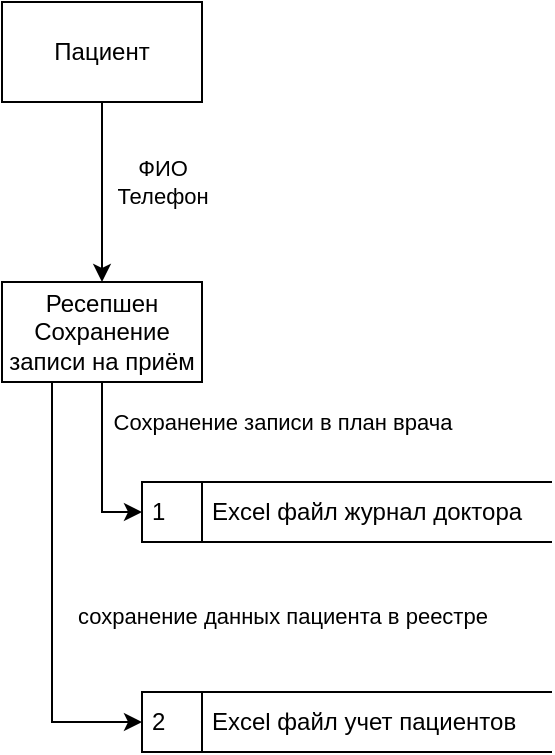 <mxfile version="26.0.9" pages="4">
  <diagram name="запись пациентов" id="dXkWFQ4sz02B5Kfqb-vW">
    <mxGraphModel dx="952" dy="854" grid="1" gridSize="10" guides="1" tooltips="1" connect="1" arrows="1" fold="1" page="1" pageScale="1" pageWidth="827" pageHeight="1169" math="0" shadow="0">
      <root>
        <mxCell id="0" />
        <mxCell id="1" parent="0" />
        <mxCell id="xnBFs1PD6Lo2B91RnYuA-6" style="edgeStyle=orthogonalEdgeStyle;rounded=0;orthogonalLoop=1;jettySize=auto;html=1;exitX=0.5;exitY=1;exitDx=0;exitDy=0;entryX=0.5;entryY=0;entryDx=0;entryDy=0;" edge="1" parent="1" source="xnBFs1PD6Lo2B91RnYuA-2" target="xnBFs1PD6Lo2B91RnYuA-4">
          <mxGeometry relative="1" as="geometry" />
        </mxCell>
        <mxCell id="xnBFs1PD6Lo2B91RnYuA-7" value="ФИО&lt;br&gt;Телефон" style="edgeLabel;html=1;align=center;verticalAlign=middle;resizable=0;points=[];" vertex="1" connectable="0" parent="xnBFs1PD6Lo2B91RnYuA-6">
          <mxGeometry x="-0.267" y="2" relative="1" as="geometry">
            <mxPoint x="28" y="7" as="offset" />
          </mxGeometry>
        </mxCell>
        <mxCell id="xnBFs1PD6Lo2B91RnYuA-2" value="Пациент" style="html=1;dashed=0;whiteSpace=wrap;imageAspect=1;container=0;" vertex="1" parent="1">
          <mxGeometry x="110" y="210" width="100" height="50" as="geometry" />
        </mxCell>
        <mxCell id="xnBFs1PD6Lo2B91RnYuA-3" value="1&lt;span style=&quot;white-space: pre;&quot;&gt;&#x9;&lt;/span&gt;&amp;nbsp;Excel файл журнал доктора" style="html=1;dashed=0;whiteSpace=wrap;shape=mxgraph.dfd.dataStoreID;align=left;spacingLeft=3;points=[[0,0],[0.5,0],[1,0],[0,0.5],[1,0.5],[0,1],[0.5,1],[1,1]];perimeterSpacing=0;" vertex="1" parent="1">
          <mxGeometry x="180" y="450" width="205" height="30" as="geometry" />
        </mxCell>
        <mxCell id="xnBFs1PD6Lo2B91RnYuA-9" style="edgeStyle=orthogonalEdgeStyle;rounded=0;orthogonalLoop=1;jettySize=auto;html=1;exitX=0.5;exitY=1;exitDx=0;exitDy=0;entryX=0;entryY=0.5;entryDx=0;entryDy=0;" edge="1" parent="1" source="xnBFs1PD6Lo2B91RnYuA-4" target="xnBFs1PD6Lo2B91RnYuA-3">
          <mxGeometry relative="1" as="geometry" />
        </mxCell>
        <mxCell id="xnBFs1PD6Lo2B91RnYuA-12" value="Сохранение записи в план врача" style="edgeLabel;html=1;align=center;verticalAlign=middle;resizable=0;points=[];" vertex="1" connectable="0" parent="xnBFs1PD6Lo2B91RnYuA-9">
          <mxGeometry x="-0.529" y="2" relative="1" as="geometry">
            <mxPoint x="88" as="offset" />
          </mxGeometry>
        </mxCell>
        <mxCell id="xnBFs1PD6Lo2B91RnYuA-11" style="edgeStyle=orthogonalEdgeStyle;rounded=0;orthogonalLoop=1;jettySize=auto;html=1;exitX=0.25;exitY=1;exitDx=0;exitDy=0;entryX=0;entryY=0.5;entryDx=0;entryDy=0;" edge="1" parent="1" source="xnBFs1PD6Lo2B91RnYuA-4" target="xnBFs1PD6Lo2B91RnYuA-10">
          <mxGeometry relative="1" as="geometry" />
        </mxCell>
        <mxCell id="xnBFs1PD6Lo2B91RnYuA-13" value="сохранение данных пациента в реестре" style="edgeLabel;html=1;align=center;verticalAlign=middle;resizable=0;points=[];" vertex="1" connectable="0" parent="xnBFs1PD6Lo2B91RnYuA-11">
          <mxGeometry x="0.088" y="3" relative="1" as="geometry">
            <mxPoint x="112" as="offset" />
          </mxGeometry>
        </mxCell>
        <mxCell id="xnBFs1PD6Lo2B91RnYuA-4" value="Ресепшен&lt;br&gt;Сохранение записи на приём" style="html=1;dashed=0;whiteSpace=wrap;imageAspect=1;container=0;" vertex="1" parent="1">
          <mxGeometry x="110" y="350" width="100" height="50" as="geometry" />
        </mxCell>
        <mxCell id="xnBFs1PD6Lo2B91RnYuA-10" value="2&lt;span style=&quot;white-space: pre;&quot;&gt;&#x9;&lt;/span&gt;&amp;nbsp;Excel файл учет пациентов" style="html=1;dashed=0;whiteSpace=wrap;shape=mxgraph.dfd.dataStoreID;align=left;spacingLeft=3;points=[[0,0],[0.5,0],[1,0],[0,0.5],[1,0.5],[0,1],[0.5,1],[1,1]];perimeterSpacing=0;" vertex="1" parent="1">
          <mxGeometry x="180" y="555" width="205" height="30" as="geometry" />
        </mxCell>
      </root>
    </mxGraphModel>
  </diagram>
  <diagram id="-HbRG829IuS17CD2jrHu" name="приём пациентов">
    <mxGraphModel dx="952" dy="854" grid="1" gridSize="10" guides="1" tooltips="1" connect="1" arrows="1" fold="1" page="1" pageScale="1" pageWidth="827" pageHeight="1169" math="0" shadow="0">
      <root>
        <mxCell id="0" />
        <mxCell id="1" parent="0" />
        <mxCell id="HYdbM41T2x9oAJvyUpor-1" style="edgeStyle=orthogonalEdgeStyle;rounded=0;orthogonalLoop=1;jettySize=auto;html=1;exitX=0.5;exitY=1;exitDx=0;exitDy=0;entryX=0.5;entryY=0;entryDx=0;entryDy=0;" edge="1" parent="1" source="HYdbM41T2x9oAJvyUpor-3" target="HYdbM41T2x9oAJvyUpor-9">
          <mxGeometry relative="1" as="geometry" />
        </mxCell>
        <mxCell id="HYdbM41T2x9oAJvyUpor-2" value="ФИО&lt;br&gt;Телефон&lt;br&gt;email&lt;br&gt;дата рождения&lt;br&gt;(!) согласие на обработку данных&lt;div&gt;место работы/учебы&lt;/div&gt;&lt;div&gt;хронические заболевания&lt;/div&gt;&lt;div&gt;адрес прописки&lt;/div&gt;" style="edgeLabel;html=1;align=center;verticalAlign=middle;resizable=0;points=[];" vertex="1" connectable="0" parent="HYdbM41T2x9oAJvyUpor-1">
          <mxGeometry x="-0.267" y="2" relative="1" as="geometry">
            <mxPoint x="108" y="7" as="offset" />
          </mxGeometry>
        </mxCell>
        <mxCell id="HYdbM41T2x9oAJvyUpor-3" value="Пациент" style="html=1;dashed=0;whiteSpace=wrap;imageAspect=1;container=0;" vertex="1" parent="1">
          <mxGeometry x="110" y="140" width="100" height="50" as="geometry" />
        </mxCell>
        <mxCell id="HYdbM41T2x9oAJvyUpor-7" style="edgeStyle=orthogonalEdgeStyle;rounded=0;orthogonalLoop=1;jettySize=auto;html=1;exitX=0.75;exitY=1;exitDx=0;exitDy=0;entryX=0;entryY=0.5;entryDx=0;entryDy=0;" edge="1" parent="1" source="HYdbM41T2x9oAJvyUpor-9" target="HYdbM41T2x9oAJvyUpor-10">
          <mxGeometry relative="1" as="geometry" />
        </mxCell>
        <mxCell id="HYdbM41T2x9oAJvyUpor-8" value="добавление/обновление данных &lt;br&gt;пациента в реестре" style="edgeLabel;html=1;align=center;verticalAlign=middle;resizable=0;points=[];" vertex="1" connectable="0" parent="HYdbM41T2x9oAJvyUpor-7">
          <mxGeometry x="0.088" y="3" relative="1" as="geometry">
            <mxPoint x="105" y="-29" as="offset" />
          </mxGeometry>
        </mxCell>
        <mxCell id="mqmYWzvQOdp8NHJ-cPJi-1" style="edgeStyle=orthogonalEdgeStyle;rounded=0;orthogonalLoop=1;jettySize=auto;html=1;exitX=0.5;exitY=1;exitDx=0;exitDy=0;entryX=0;entryY=0.5;entryDx=0;entryDy=0;" edge="1" parent="1" source="HYdbM41T2x9oAJvyUpor-9" target="HYdbM41T2x9oAJvyUpor-11">
          <mxGeometry relative="1" as="geometry" />
        </mxCell>
        <mxCell id="mqmYWzvQOdp8NHJ-cPJi-2" value="скан согласия на обработку данных&lt;br&gt;скан договора о предоставлении услуг&lt;br&gt;скан паспорта ?" style="edgeLabel;html=1;align=center;verticalAlign=middle;resizable=0;points=[];" vertex="1" connectable="0" parent="mqmYWzvQOdp8NHJ-cPJi-1">
          <mxGeometry x="0.2" y="4" relative="1" as="geometry">
            <mxPoint x="106" y="15" as="offset" />
          </mxGeometry>
        </mxCell>
        <mxCell id="mqmYWzvQOdp8NHJ-cPJi-5" value="" style="edgeStyle=orthogonalEdgeStyle;rounded=0;orthogonalLoop=1;jettySize=auto;html=1;" edge="1" parent="1" source="HYdbM41T2x9oAJvyUpor-9" target="mqmYWzvQOdp8NHJ-cPJi-4">
          <mxGeometry relative="1" as="geometry" />
        </mxCell>
        <mxCell id="HYdbM41T2x9oAJvyUpor-9" value="Ресепшен&lt;br&gt;Оформление документов на приём" style="html=1;dashed=0;whiteSpace=wrap;imageAspect=1;container=0;" vertex="1" parent="1">
          <mxGeometry x="85" y="350" width="150" height="50" as="geometry" />
        </mxCell>
        <mxCell id="HYdbM41T2x9oAJvyUpor-10" value="1&lt;span style=&quot;white-space: pre;&quot;&gt;&#x9;&lt;/span&gt;&amp;nbsp;Excel файл учет пациентов" style="html=1;dashed=0;whiteSpace=wrap;shape=mxgraph.dfd.dataStoreID;align=left;spacingLeft=3;points=[[0,0],[0.5,0],[1,0],[0,0.5],[1,0.5],[0,1],[0.5,1],[1,1]];perimeterSpacing=0;" vertex="1" parent="1">
          <mxGeometry x="220" y="470" width="205" height="30" as="geometry" />
        </mxCell>
        <mxCell id="HYdbM41T2x9oAJvyUpor-11" value="2&lt;span style=&quot;white-space: pre;&quot;&gt;&#x9;&lt;/span&gt;&amp;nbsp;Папка файлов конкретного пациента" style="html=1;dashed=0;whiteSpace=wrap;shape=mxgraph.dfd.dataStoreID;align=left;spacingLeft=3;points=[[0,0],[0.5,0],[1,0],[0,0.5],[1,0.5],[0,1],[0.5,1],[1,1]];perimeterSpacing=0;" vertex="1" parent="1">
          <mxGeometry x="180" y="590" width="250" height="30" as="geometry" />
        </mxCell>
        <mxCell id="v6O8DUXdKT_pw9mJ8Zb6-1" style="edgeStyle=orthogonalEdgeStyle;rounded=0;orthogonalLoop=1;jettySize=auto;html=1;exitX=0.5;exitY=1;exitDx=0;exitDy=0;entryX=0;entryY=0.5;entryDx=0;entryDy=0;" edge="1" parent="1" source="mqmYWzvQOdp8NHJ-cPJi-4" target="mqmYWzvQOdp8NHJ-cPJi-7">
          <mxGeometry relative="1" as="geometry" />
        </mxCell>
        <mxCell id="v6O8DUXdKT_pw9mJ8Zb6-2" value="Чтение данных про записанных к врачу пациентов&lt;br&gt;Отметки о приёме пациента в своём журнале" style="edgeLabel;html=1;align=center;verticalAlign=middle;resizable=0;points=[];" vertex="1" connectable="0" parent="v6O8DUXdKT_pw9mJ8Zb6-1">
          <mxGeometry x="-0.38" y="5" relative="1" as="geometry">
            <mxPoint x="145" as="offset" />
          </mxGeometry>
        </mxCell>
        <mxCell id="v6O8DUXdKT_pw9mJ8Zb6-5" style="edgeStyle=orthogonalEdgeStyle;rounded=0;orthogonalLoop=1;jettySize=auto;html=1;exitX=0.25;exitY=1;exitDx=0;exitDy=0;entryX=0;entryY=0.5;entryDx=0;entryDy=0;" edge="1" parent="1" source="mqmYWzvQOdp8NHJ-cPJi-4" target="v6O8DUXdKT_pw9mJ8Zb6-3">
          <mxGeometry relative="1" as="geometry" />
        </mxCell>
        <mxCell id="v6O8DUXdKT_pw9mJ8Zb6-6" value="Запись и чтение данных по пациенту&lt;br&gt;Медицинская карта, анализы и т.д." style="edgeLabel;html=1;align=center;verticalAlign=middle;resizable=0;points=[];" vertex="1" connectable="0" parent="v6O8DUXdKT_pw9mJ8Zb6-5">
          <mxGeometry x="0.031" y="1" relative="1" as="geometry">
            <mxPoint x="109" y="31" as="offset" />
          </mxGeometry>
        </mxCell>
        <mxCell id="v6O8DUXdKT_pw9mJ8Zb6-9" value="" style="edgeStyle=orthogonalEdgeStyle;rounded=0;orthogonalLoop=1;jettySize=auto;html=1;" edge="1" parent="1" source="mqmYWzvQOdp8NHJ-cPJi-4" target="v6O8DUXdKT_pw9mJ8Zb6-8">
          <mxGeometry relative="1" as="geometry" />
        </mxCell>
        <mxCell id="mqmYWzvQOdp8NHJ-cPJi-4" value="Врач&lt;br&gt;Приём пациента" style="whiteSpace=wrap;html=1;dashed=0;" vertex="1" parent="1">
          <mxGeometry x="500" y="345" width="120" height="60" as="geometry" />
        </mxCell>
        <mxCell id="mqmYWzvQOdp8NHJ-cPJi-7" value="3&lt;span style=&quot;white-space: pre;&quot;&gt;&#x9;&lt;/span&gt;&amp;nbsp;Excel файл журнал доктора" style="html=1;dashed=0;whiteSpace=wrap;shape=mxgraph.dfd.dataStoreID;align=left;spacingLeft=3;points=[[0,0],[0.5,0],[1,0],[0,0.5],[1,0.5],[0,1],[0.5,1],[1,1]];perimeterSpacing=0;" vertex="1" parent="1">
          <mxGeometry x="580" y="470" width="205" height="30" as="geometry" />
        </mxCell>
        <mxCell id="v6O8DUXdKT_pw9mJ8Zb6-3" value="2&lt;span style=&quot;white-space: pre;&quot;&gt;&#x9;&lt;/span&gt;&amp;nbsp;Папка файлов конкретного пациента" style="html=1;dashed=0;whiteSpace=wrap;shape=mxgraph.dfd.dataStoreID;align=left;spacingLeft=3;points=[[0,0],[0.5,0],[1,0],[0,0.5],[1,0.5],[0,1],[0.5,1],[1,1]];perimeterSpacing=0;" vertex="1" parent="1">
          <mxGeometry x="580" y="600" width="260" height="30" as="geometry" />
        </mxCell>
        <mxCell id="v6O8DUXdKT_pw9mJ8Zb6-13" style="edgeStyle=orthogonalEdgeStyle;rounded=0;orthogonalLoop=1;jettySize=auto;html=1;exitX=0.5;exitY=1;exitDx=0;exitDy=0;entryX=0;entryY=0.5;entryDx=0;entryDy=0;" edge="1" parent="1" source="v6O8DUXdKT_pw9mJ8Zb6-8" target="v6O8DUXdKT_pw9mJ8Zb6-11">
          <mxGeometry relative="1" as="geometry" />
        </mxCell>
        <mxCell id="v6O8DUXdKT_pw9mJ8Zb6-14" value="Данные об оплате приёма пациентом&lt;br&gt;сохраняются с помощью ККМ" style="edgeLabel;html=1;align=center;verticalAlign=middle;resizable=0;points=[];" vertex="1" connectable="0" parent="v6O8DUXdKT_pw9mJ8Zb6-13">
          <mxGeometry x="-0.48" y="2" relative="1" as="geometry">
            <mxPoint x="108" y="9" as="offset" />
          </mxGeometry>
        </mxCell>
        <mxCell id="v6O8DUXdKT_pw9mJ8Zb6-15" style="edgeStyle=orthogonalEdgeStyle;rounded=0;orthogonalLoop=1;jettySize=auto;html=1;exitX=0.25;exitY=1;exitDx=0;exitDy=0;entryX=0;entryY=0.5;entryDx=0;entryDy=0;" edge="1" parent="1" source="v6O8DUXdKT_pw9mJ8Zb6-8" target="v6O8DUXdKT_pw9mJ8Zb6-12">
          <mxGeometry relative="1" as="geometry" />
        </mxCell>
        <mxCell id="v6O8DUXdKT_pw9mJ8Zb6-16" value="Учет оплаты пациента" style="edgeLabel;html=1;align=center;verticalAlign=middle;resizable=0;points=[];" vertex="1" connectable="0" parent="v6O8DUXdKT_pw9mJ8Zb6-15">
          <mxGeometry x="0.127" y="1" relative="1" as="geometry">
            <mxPoint x="69" y="17" as="offset" />
          </mxGeometry>
        </mxCell>
        <mxCell id="v6O8DUXdKT_pw9mJ8Zb6-8" value="Кассир&lt;br&gt;Получение оплаты за приём" style="whiteSpace=wrap;html=1;dashed=0;" vertex="1" parent="1">
          <mxGeometry x="930" y="345" width="120" height="60" as="geometry" />
        </mxCell>
        <mxCell id="v6O8DUXdKT_pw9mJ8Zb6-11" value="4&lt;span style=&quot;white-space: pre;&quot;&gt;&#x9;&lt;/span&gt;&amp;nbsp;1С Бухгалтерия" style="html=1;dashed=0;whiteSpace=wrap;shape=mxgraph.dfd.dataStoreID;align=left;spacingLeft=3;points=[[0,0],[0.5,0],[1,0],[0,0.5],[1,0.5],[0,1],[0.5,1],[1,1]];perimeterSpacing=0;" vertex="1" parent="1">
          <mxGeometry x="1010" y="470" width="205" height="30" as="geometry" />
        </mxCell>
        <mxCell id="v6O8DUXdKT_pw9mJ8Zb6-12" value="5&lt;span style=&quot;white-space: pre;&quot;&gt;&#x9;&lt;/span&gt;&amp;nbsp;Excel файл учета оплат" style="html=1;dashed=0;whiteSpace=wrap;shape=mxgraph.dfd.dataStoreID;align=left;spacingLeft=3;points=[[0,0],[0.5,0],[1,0],[0,0.5],[1,0.5],[0,1],[0.5,1],[1,1]];perimeterSpacing=0;" vertex="1" parent="1">
          <mxGeometry x="1010" y="585" width="205" height="30" as="geometry" />
        </mxCell>
        <mxCell id="v6O8DUXdKT_pw9mJ8Zb6-17" value="Судя по текстовому описанию это есть, хоть и не нарисовано на схеме C4" style="text;html=1;align=center;verticalAlign=middle;whiteSpace=wrap;rounded=0;fillColor=#f8cecc;strokeColor=#b85450;" vertex="1" parent="1">
          <mxGeometry x="1241" y="540" width="129" height="100" as="geometry" />
        </mxCell>
      </root>
    </mxGraphModel>
  </diagram>
  <diagram id="JenX6ajOKu8eE8n-qjug" name="проведение анализов">
    <mxGraphModel dx="952" dy="854" grid="1" gridSize="10" guides="1" tooltips="1" connect="1" arrows="1" fold="1" page="1" pageScale="1" pageWidth="827" pageHeight="1169" math="0" shadow="0">
      <root>
        <mxCell id="0" />
        <mxCell id="1" parent="0" />
        <mxCell id="KoPGCP5wifxNx0dyGSkN-1" style="edgeStyle=orthogonalEdgeStyle;rounded=0;orthogonalLoop=1;jettySize=auto;html=1;exitX=0.5;exitY=1;exitDx=0;exitDy=0;entryX=0.5;entryY=0;entryDx=0;entryDy=0;" edge="1" parent="1" source="KoPGCP5wifxNx0dyGSkN-3" target="KoPGCP5wifxNx0dyGSkN-9">
          <mxGeometry relative="1" as="geometry" />
        </mxCell>
        <mxCell id="KoPGCP5wifxNx0dyGSkN-2" value="ФИО&lt;br&gt;Телефон&lt;br&gt;email&lt;br&gt;дата рождения&lt;br&gt;(!) согласие на обработку данных&lt;div&gt;место работы/учебы&lt;/div&gt;&lt;div&gt;хронические заболевания&lt;/div&gt;&lt;div&gt;адрес прописки&lt;/div&gt;" style="edgeLabel;html=1;align=center;verticalAlign=middle;resizable=0;points=[];" vertex="1" connectable="0" parent="KoPGCP5wifxNx0dyGSkN-1">
          <mxGeometry x="-0.267" y="2" relative="1" as="geometry">
            <mxPoint x="108" y="7" as="offset" />
          </mxGeometry>
        </mxCell>
        <mxCell id="KoPGCP5wifxNx0dyGSkN-3" value="Пациент" style="html=1;dashed=0;whiteSpace=wrap;imageAspect=1;container=0;" vertex="1" parent="1">
          <mxGeometry x="110" y="140" width="100" height="50" as="geometry" />
        </mxCell>
        <mxCell id="KoPGCP5wifxNx0dyGSkN-4" style="edgeStyle=orthogonalEdgeStyle;rounded=0;orthogonalLoop=1;jettySize=auto;html=1;exitX=0.75;exitY=1;exitDx=0;exitDy=0;entryX=0;entryY=0.5;entryDx=0;entryDy=0;" edge="1" parent="1" source="KoPGCP5wifxNx0dyGSkN-9" target="KoPGCP5wifxNx0dyGSkN-10">
          <mxGeometry relative="1" as="geometry" />
        </mxCell>
        <mxCell id="KoPGCP5wifxNx0dyGSkN-5" value="добавление/обновление данных &lt;br&gt;пациента в реестре" style="edgeLabel;html=1;align=center;verticalAlign=middle;resizable=0;points=[];" vertex="1" connectable="0" parent="KoPGCP5wifxNx0dyGSkN-4">
          <mxGeometry x="0.088" y="3" relative="1" as="geometry">
            <mxPoint x="105" y="-29" as="offset" />
          </mxGeometry>
        </mxCell>
        <mxCell id="KoPGCP5wifxNx0dyGSkN-6" style="edgeStyle=orthogonalEdgeStyle;rounded=0;orthogonalLoop=1;jettySize=auto;html=1;exitX=0.5;exitY=1;exitDx=0;exitDy=0;entryX=0;entryY=0.5;entryDx=0;entryDy=0;" edge="1" parent="1" source="KoPGCP5wifxNx0dyGSkN-9" target="KoPGCP5wifxNx0dyGSkN-11">
          <mxGeometry relative="1" as="geometry" />
        </mxCell>
        <mxCell id="KoPGCP5wifxNx0dyGSkN-7" value="скан согласия на обработку данных&lt;br&gt;скан договора о предоставлении услуг&lt;br&gt;скан паспорта ?" style="edgeLabel;html=1;align=center;verticalAlign=middle;resizable=0;points=[];" vertex="1" connectable="0" parent="KoPGCP5wifxNx0dyGSkN-6">
          <mxGeometry x="0.2" y="4" relative="1" as="geometry">
            <mxPoint x="106" y="15" as="offset" />
          </mxGeometry>
        </mxCell>
        <mxCell id="KoPGCP5wifxNx0dyGSkN-8" value="" style="edgeStyle=orthogonalEdgeStyle;rounded=0;orthogonalLoop=1;jettySize=auto;html=1;" edge="1" parent="1" source="KoPGCP5wifxNx0dyGSkN-9" target="KoPGCP5wifxNx0dyGSkN-17">
          <mxGeometry relative="1" as="geometry" />
        </mxCell>
        <mxCell id="KoPGCP5wifxNx0dyGSkN-9" value="Ресепшен&lt;br&gt;Оформление документов на анализ" style="html=1;dashed=0;whiteSpace=wrap;imageAspect=1;container=0;" vertex="1" parent="1">
          <mxGeometry x="85" y="350" width="150" height="50" as="geometry" />
        </mxCell>
        <mxCell id="KoPGCP5wifxNx0dyGSkN-10" value="1&lt;span style=&quot;white-space: pre;&quot;&gt;&#x9;&lt;/span&gt;&amp;nbsp;Excel файл учет пациентов" style="html=1;dashed=0;whiteSpace=wrap;shape=mxgraph.dfd.dataStoreID;align=left;spacingLeft=3;points=[[0,0],[0.5,0],[1,0],[0,0.5],[1,0.5],[0,1],[0.5,1],[1,1]];perimeterSpacing=0;" vertex="1" parent="1">
          <mxGeometry x="220" y="470" width="205" height="30" as="geometry" />
        </mxCell>
        <mxCell id="KoPGCP5wifxNx0dyGSkN-11" value="2&lt;span style=&quot;white-space: pre;&quot;&gt;&#x9;&lt;/span&gt;&amp;nbsp;Папка файлов конкретного пациента" style="html=1;dashed=0;whiteSpace=wrap;shape=mxgraph.dfd.dataStoreID;align=left;spacingLeft=3;points=[[0,0],[0.5,0],[1,0],[0,0.5],[1,0.5],[0,1],[0.5,1],[1,1]];perimeterSpacing=0;" vertex="1" parent="1">
          <mxGeometry x="180" y="590" width="250" height="30" as="geometry" />
        </mxCell>
        <mxCell id="KoPGCP5wifxNx0dyGSkN-12" style="edgeStyle=orthogonalEdgeStyle;rounded=0;orthogonalLoop=1;jettySize=auto;html=1;exitX=0.5;exitY=1;exitDx=0;exitDy=0;entryX=0;entryY=0.5;entryDx=0;entryDy=0;" edge="1" parent="1" source="KoPGCP5wifxNx0dyGSkN-17" target="KoPGCP5wifxNx0dyGSkN-18">
          <mxGeometry relative="1" as="geometry" />
        </mxCell>
        <mxCell id="KoPGCP5wifxNx0dyGSkN-13" value="Чтение данных про записанных к врачу пациентов&lt;br&gt;Отметки о приёме пациента в своём журнале" style="edgeLabel;html=1;align=center;verticalAlign=middle;resizable=0;points=[];" vertex="1" connectable="0" parent="KoPGCP5wifxNx0dyGSkN-12">
          <mxGeometry x="-0.38" y="5" relative="1" as="geometry">
            <mxPoint x="145" as="offset" />
          </mxGeometry>
        </mxCell>
        <mxCell id="KoPGCP5wifxNx0dyGSkN-14" style="edgeStyle=orthogonalEdgeStyle;rounded=0;orthogonalLoop=1;jettySize=auto;html=1;exitX=0.25;exitY=1;exitDx=0;exitDy=0;entryX=0;entryY=0.5;entryDx=0;entryDy=0;" edge="1" parent="1" source="KoPGCP5wifxNx0dyGSkN-17" target="KoPGCP5wifxNx0dyGSkN-19">
          <mxGeometry relative="1" as="geometry" />
        </mxCell>
        <mxCell id="KoPGCP5wifxNx0dyGSkN-15" value="Запись и чтение данных по пациенту&lt;br&gt;Медицинская карта, анализы и т.д." style="edgeLabel;html=1;align=center;verticalAlign=middle;resizable=0;points=[];" vertex="1" connectable="0" parent="KoPGCP5wifxNx0dyGSkN-14">
          <mxGeometry x="0.031" y="1" relative="1" as="geometry">
            <mxPoint x="109" y="31" as="offset" />
          </mxGeometry>
        </mxCell>
        <mxCell id="KoPGCP5wifxNx0dyGSkN-16" value="" style="edgeStyle=orthogonalEdgeStyle;rounded=0;orthogonalLoop=1;jettySize=auto;html=1;" edge="1" parent="1" source="KoPGCP5wifxNx0dyGSkN-17" target="KoPGCP5wifxNx0dyGSkN-24">
          <mxGeometry relative="1" as="geometry" />
        </mxCell>
        <mxCell id="KoPGCP5wifxNx0dyGSkN-29" style="edgeStyle=orthogonalEdgeStyle;rounded=0;orthogonalLoop=1;jettySize=auto;html=1;exitX=0.25;exitY=1;exitDx=0;exitDy=0;entryX=0;entryY=0.5;entryDx=0;entryDy=0;" edge="1" parent="1" source="KoPGCP5wifxNx0dyGSkN-17" target="KoPGCP5wifxNx0dyGSkN-28">
          <mxGeometry relative="1" as="geometry" />
        </mxCell>
        <mxCell id="KoPGCP5wifxNx0dyGSkN-30" value="Отметка о взятии материала для анализа&lt;br&gt;Информация какой анализ нужно провести на этом материале" style="edgeLabel;html=1;align=center;verticalAlign=middle;resizable=0;points=[];" vertex="1" connectable="0" parent="KoPGCP5wifxNx0dyGSkN-29">
          <mxGeometry x="0.453" y="1" relative="1" as="geometry">
            <mxPoint x="179" as="offset" />
          </mxGeometry>
        </mxCell>
        <mxCell id="KoPGCP5wifxNx0dyGSkN-35" style="edgeStyle=orthogonalEdgeStyle;rounded=0;orthogonalLoop=1;jettySize=auto;html=1;exitX=0.5;exitY=0;exitDx=0;exitDy=0;entryX=0;entryY=0.5;entryDx=0;entryDy=0;" edge="1" parent="1" source="KoPGCP5wifxNx0dyGSkN-17" target="KoPGCP5wifxNx0dyGSkN-33">
          <mxGeometry relative="1" as="geometry" />
        </mxCell>
        <mxCell id="KoPGCP5wifxNx0dyGSkN-17" value="Врач&lt;br&gt;Взятие материала для анализа" style="whiteSpace=wrap;html=1;dashed=0;" vertex="1" parent="1">
          <mxGeometry x="500" y="345" width="120" height="60" as="geometry" />
        </mxCell>
        <mxCell id="KoPGCP5wifxNx0dyGSkN-18" value="3&lt;span style=&quot;white-space: pre;&quot;&gt;&#x9;&lt;/span&gt;&amp;nbsp;Excel файл журнал доктора" style="html=1;dashed=0;whiteSpace=wrap;shape=mxgraph.dfd.dataStoreID;align=left;spacingLeft=3;points=[[0,0],[0.5,0],[1,0],[0,0.5],[1,0.5],[0,1],[0.5,1],[1,1]];perimeterSpacing=0;" vertex="1" parent="1">
          <mxGeometry x="580" y="470" width="205" height="30" as="geometry" />
        </mxCell>
        <mxCell id="KoPGCP5wifxNx0dyGSkN-19" value="2&lt;span style=&quot;white-space: pre;&quot;&gt;&#x9;&lt;/span&gt;&amp;nbsp;Папка файлов конкретного пациента" style="html=1;dashed=0;whiteSpace=wrap;shape=mxgraph.dfd.dataStoreID;align=left;spacingLeft=3;points=[[0,0],[0.5,0],[1,0],[0,0.5],[1,0.5],[0,1],[0.5,1],[1,1]];perimeterSpacing=0;" vertex="1" parent="1">
          <mxGeometry x="580" y="600" width="260" height="30" as="geometry" />
        </mxCell>
        <mxCell id="KoPGCP5wifxNx0dyGSkN-20" style="edgeStyle=orthogonalEdgeStyle;rounded=0;orthogonalLoop=1;jettySize=auto;html=1;exitX=0.5;exitY=1;exitDx=0;exitDy=0;entryX=0;entryY=0.5;entryDx=0;entryDy=0;" edge="1" parent="1" source="KoPGCP5wifxNx0dyGSkN-24" target="KoPGCP5wifxNx0dyGSkN-25">
          <mxGeometry relative="1" as="geometry" />
        </mxCell>
        <mxCell id="KoPGCP5wifxNx0dyGSkN-21" value="Данные об оплате приёма пациентом&lt;br&gt;сохраняются с помощью ККМ" style="edgeLabel;html=1;align=center;verticalAlign=middle;resizable=0;points=[];" vertex="1" connectable="0" parent="KoPGCP5wifxNx0dyGSkN-20">
          <mxGeometry x="-0.48" y="2" relative="1" as="geometry">
            <mxPoint x="108" y="9" as="offset" />
          </mxGeometry>
        </mxCell>
        <mxCell id="KoPGCP5wifxNx0dyGSkN-22" style="edgeStyle=orthogonalEdgeStyle;rounded=0;orthogonalLoop=1;jettySize=auto;html=1;exitX=0.25;exitY=1;exitDx=0;exitDy=0;entryX=0;entryY=0.5;entryDx=0;entryDy=0;" edge="1" parent="1" source="KoPGCP5wifxNx0dyGSkN-24" target="KoPGCP5wifxNx0dyGSkN-26">
          <mxGeometry relative="1" as="geometry" />
        </mxCell>
        <mxCell id="KoPGCP5wifxNx0dyGSkN-23" value="Учет оплаты пациента" style="edgeLabel;html=1;align=center;verticalAlign=middle;resizable=0;points=[];" vertex="1" connectable="0" parent="KoPGCP5wifxNx0dyGSkN-22">
          <mxGeometry x="0.127" y="1" relative="1" as="geometry">
            <mxPoint x="69" y="17" as="offset" />
          </mxGeometry>
        </mxCell>
        <mxCell id="KoPGCP5wifxNx0dyGSkN-24" value="Кассир&lt;br&gt;Получение оплаты за приём" style="whiteSpace=wrap;html=1;dashed=0;" vertex="1" parent="1">
          <mxGeometry x="930" y="345" width="120" height="60" as="geometry" />
        </mxCell>
        <mxCell id="KoPGCP5wifxNx0dyGSkN-25" value="5&lt;span style=&quot;white-space: pre;&quot;&gt;&#x9;&lt;/span&gt;&amp;nbsp;1С Бухгалтерия" style="html=1;dashed=0;whiteSpace=wrap;shape=mxgraph.dfd.dataStoreID;align=left;spacingLeft=3;points=[[0,0],[0.5,0],[1,0],[0,0.5],[1,0.5],[0,1],[0.5,1],[1,1]];perimeterSpacing=0;" vertex="1" parent="1">
          <mxGeometry x="1010" y="470" width="205" height="30" as="geometry" />
        </mxCell>
        <mxCell id="KoPGCP5wifxNx0dyGSkN-26" value="6&lt;span style=&quot;white-space: pre;&quot;&gt;&#x9;&lt;/span&gt;&amp;nbsp;Excel файл учета оплат" style="html=1;dashed=0;whiteSpace=wrap;shape=mxgraph.dfd.dataStoreID;align=left;spacingLeft=3;points=[[0,0],[0.5,0],[1,0],[0,0.5],[1,0.5],[0,1],[0.5,1],[1,1]];perimeterSpacing=0;" vertex="1" parent="1">
          <mxGeometry x="1010" y="585" width="205" height="30" as="geometry" />
        </mxCell>
        <mxCell id="KoPGCP5wifxNx0dyGSkN-27" value="Судя по текстовому описанию это есть, хоть и не нарисовано на схеме C4" style="text;html=1;align=center;verticalAlign=middle;whiteSpace=wrap;rounded=0;fillColor=#f8cecc;strokeColor=#b85450;" vertex="1" parent="1">
          <mxGeometry x="1241" y="540" width="129" height="100" as="geometry" />
        </mxCell>
        <mxCell id="KoPGCP5wifxNx0dyGSkN-28" value="4&lt;span style=&quot;white-space: pre;&quot;&gt;&#x9;&lt;/span&gt;&amp;nbsp;Excel файл журнала анализов за день" style="html=1;dashed=0;whiteSpace=wrap;shape=mxgraph.dfd.dataStoreID;align=left;spacingLeft=3;points=[[0,0],[0.5,0],[1,0],[0,0.5],[1,0.5],[0,1],[0.5,1],[1,1]];perimeterSpacing=0;" vertex="1" parent="1">
          <mxGeometry x="580" y="720" width="260" height="30" as="geometry" />
        </mxCell>
        <mxCell id="hUXAd_gEVF0Iet2DLrUu-1" style="edgeStyle=orthogonalEdgeStyle;rounded=0;orthogonalLoop=1;jettySize=auto;html=1;exitX=0.5;exitY=1;exitDx=0;exitDy=0;entryX=0;entryY=0.5;entryDx=0;entryDy=0;" edge="1" parent="1" source="KoPGCP5wifxNx0dyGSkN-33" target="KoPGCP5wifxNx0dyGSkN-38">
          <mxGeometry relative="1" as="geometry" />
        </mxCell>
        <mxCell id="hUXAd_gEVF0Iet2DLrUu-2" value="Чтение данных какой анализ по какому материалу делать&lt;br&gt;Запись результатов анализа" style="edgeLabel;html=1;align=center;verticalAlign=middle;resizable=0;points=[];" vertex="1" connectable="0" parent="hUXAd_gEVF0Iet2DLrUu-1">
          <mxGeometry x="-0.492" y="-1" relative="1" as="geometry">
            <mxPoint x="176" y="7" as="offset" />
          </mxGeometry>
        </mxCell>
        <mxCell id="KoPGCP5wifxNx0dyGSkN-33" value="Медицинская лаборатория&lt;br&gt;Проведение анализов" style="html=1;dashed=0;whiteSpace=wrap;" vertex="1" parent="1">
          <mxGeometry x="930" y="50" width="130" height="50" as="geometry" />
        </mxCell>
        <mxCell id="KoPGCP5wifxNx0dyGSkN-38" value="4&lt;span style=&quot;white-space: pre;&quot;&gt;&#x9;&lt;/span&gt;&amp;nbsp;Excel файл журнала анализов за день" style="html=1;dashed=0;whiteSpace=wrap;shape=mxgraph.dfd.dataStoreID;align=left;spacingLeft=3;points=[[0,0],[0.5,0],[1,0],[0,0.5],[1,0.5],[0,1],[0.5,1],[1,1]];perimeterSpacing=0;" vertex="1" parent="1">
          <mxGeometry x="1020" y="190" width="260" height="30" as="geometry" />
        </mxCell>
        <mxCell id="hUXAd_gEVF0Iet2DLrUu-3" value="В задаче плохо описан процесс анализов.&lt;br&gt;Предполагаю что медицинская лаборатория получает себе файл анализов за день (копией) вместе с материалами, а далее возвращает новую версию с результатами анализов" style="text;html=1;align=center;verticalAlign=middle;whiteSpace=wrap;rounded=0;fillColor=#f8cecc;strokeColor=#b85450;" vertex="1" parent="1">
          <mxGeometry x="1350" y="70" width="210" height="160" as="geometry" />
        </mxCell>
      </root>
    </mxGraphModel>
  </diagram>
  <diagram id="I9nseipUVs998vy26EHP" name="проведение бизнес анализа">
    <mxGraphModel dx="907" dy="813" grid="1" gridSize="10" guides="1" tooltips="1" connect="1" arrows="1" fold="1" page="1" pageScale="1" pageWidth="827" pageHeight="1169" math="0" shadow="0">
      <root>
        <mxCell id="0" />
        <mxCell id="1" parent="0" />
        <mxCell id="-SpbWh8BRnONREpqZOi1-4" value="1&lt;span style=&quot;white-space: pre;&quot;&gt;&#x9;&lt;/span&gt;&amp;nbsp;Excel файл журнал доктора" style="html=1;dashed=0;whiteSpace=wrap;shape=mxgraph.dfd.dataStoreID;align=left;spacingLeft=3;points=[[0,0],[0.5,0],[1,0],[0,0.5],[1,0.5],[0,1],[0.5,1],[1,1]];perimeterSpacing=0;" vertex="1" parent="1">
          <mxGeometry x="180" y="450" width="205" height="30" as="geometry" />
        </mxCell>
        <mxCell id="-SpbWh8BRnONREpqZOi1-5" style="edgeStyle=orthogonalEdgeStyle;rounded=0;orthogonalLoop=1;jettySize=auto;html=1;exitX=0.5;exitY=1;exitDx=0;exitDy=0;entryX=0;entryY=0.5;entryDx=0;entryDy=0;" edge="1" parent="1" source="-SpbWh8BRnONREpqZOi1-9" target="-SpbWh8BRnONREpqZOi1-4">
          <mxGeometry relative="1" as="geometry" />
        </mxCell>
        <mxCell id="-SpbWh8BRnONREpqZOi1-6" value="Чтение записей по врачам" style="edgeLabel;html=1;align=center;verticalAlign=middle;resizable=0;points=[];" vertex="1" connectable="0" parent="-SpbWh8BRnONREpqZOi1-5">
          <mxGeometry x="-0.529" y="2" relative="1" as="geometry">
            <mxPoint x="88" as="offset" />
          </mxGeometry>
        </mxCell>
        <mxCell id="-SpbWh8BRnONREpqZOi1-7" style="edgeStyle=orthogonalEdgeStyle;rounded=0;orthogonalLoop=1;jettySize=auto;html=1;exitX=0.25;exitY=1;exitDx=0;exitDy=0;entryX=0;entryY=0.5;entryDx=0;entryDy=0;" edge="1" parent="1" source="-SpbWh8BRnONREpqZOi1-9" target="-SpbWh8BRnONREpqZOi1-10">
          <mxGeometry relative="1" as="geometry" />
        </mxCell>
        <mxCell id="-SpbWh8BRnONREpqZOi1-8" value="Чтение записей по пациентам" style="edgeLabel;html=1;align=center;verticalAlign=middle;resizable=0;points=[];" vertex="1" connectable="0" parent="-SpbWh8BRnONREpqZOi1-7">
          <mxGeometry x="0.088" y="3" relative="1" as="geometry">
            <mxPoint x="112" as="offset" />
          </mxGeometry>
        </mxCell>
        <mxCell id="-SpbWh8BRnONREpqZOi1-12" style="edgeStyle=orthogonalEdgeStyle;rounded=0;orthogonalLoop=1;jettySize=auto;html=1;exitX=0.25;exitY=1;exitDx=0;exitDy=0;entryX=0;entryY=0.5;entryDx=0;entryDy=0;" edge="1" parent="1" source="-SpbWh8BRnONREpqZOi1-9" target="-SpbWh8BRnONREpqZOi1-11">
          <mxGeometry relative="1" as="geometry" />
        </mxCell>
        <mxCell id="-SpbWh8BRnONREpqZOi1-13" value="Чтение записей по оплатам" style="edgeLabel;html=1;align=center;verticalAlign=middle;resizable=0;points=[];" vertex="1" connectable="0" parent="-SpbWh8BRnONREpqZOi1-12">
          <mxGeometry x="0.432" y="2" relative="1" as="geometry">
            <mxPoint x="88" as="offset" />
          </mxGeometry>
        </mxCell>
        <mxCell id="-SpbWh8BRnONREpqZOi1-9" value="Бизнес-аналитик&lt;br&gt;Построение отчетов для бизнеса" style="html=1;dashed=0;whiteSpace=wrap;imageAspect=1;container=0;" vertex="1" parent="1">
          <mxGeometry x="100" y="350" width="120" height="50" as="geometry" />
        </mxCell>
        <mxCell id="-SpbWh8BRnONREpqZOi1-10" value="2&lt;span style=&quot;white-space: pre;&quot;&gt;&#x9;&lt;/span&gt;&amp;nbsp;Excel файл учет пациентов" style="html=1;dashed=0;whiteSpace=wrap;shape=mxgraph.dfd.dataStoreID;align=left;spacingLeft=3;points=[[0,0],[0.5,0],[1,0],[0,0.5],[1,0.5],[0,1],[0.5,1],[1,1]];perimeterSpacing=0;" vertex="1" parent="1">
          <mxGeometry x="180" y="555" width="205" height="30" as="geometry" />
        </mxCell>
        <mxCell id="-SpbWh8BRnONREpqZOi1-11" value="3&lt;span style=&quot;white-space: pre;&quot;&gt;&#x9;&lt;/span&gt;&amp;nbsp;Excel файл учет оплат" style="html=1;dashed=0;whiteSpace=wrap;shape=mxgraph.dfd.dataStoreID;align=left;spacingLeft=3;points=[[0,0],[0.5,0],[1,0],[0,0.5],[1,0.5],[0,1],[0.5,1],[1,1]];perimeterSpacing=0;" vertex="1" parent="1">
          <mxGeometry x="180" y="650" width="205" height="30" as="geometry" />
        </mxCell>
      </root>
    </mxGraphModel>
  </diagram>
</mxfile>
